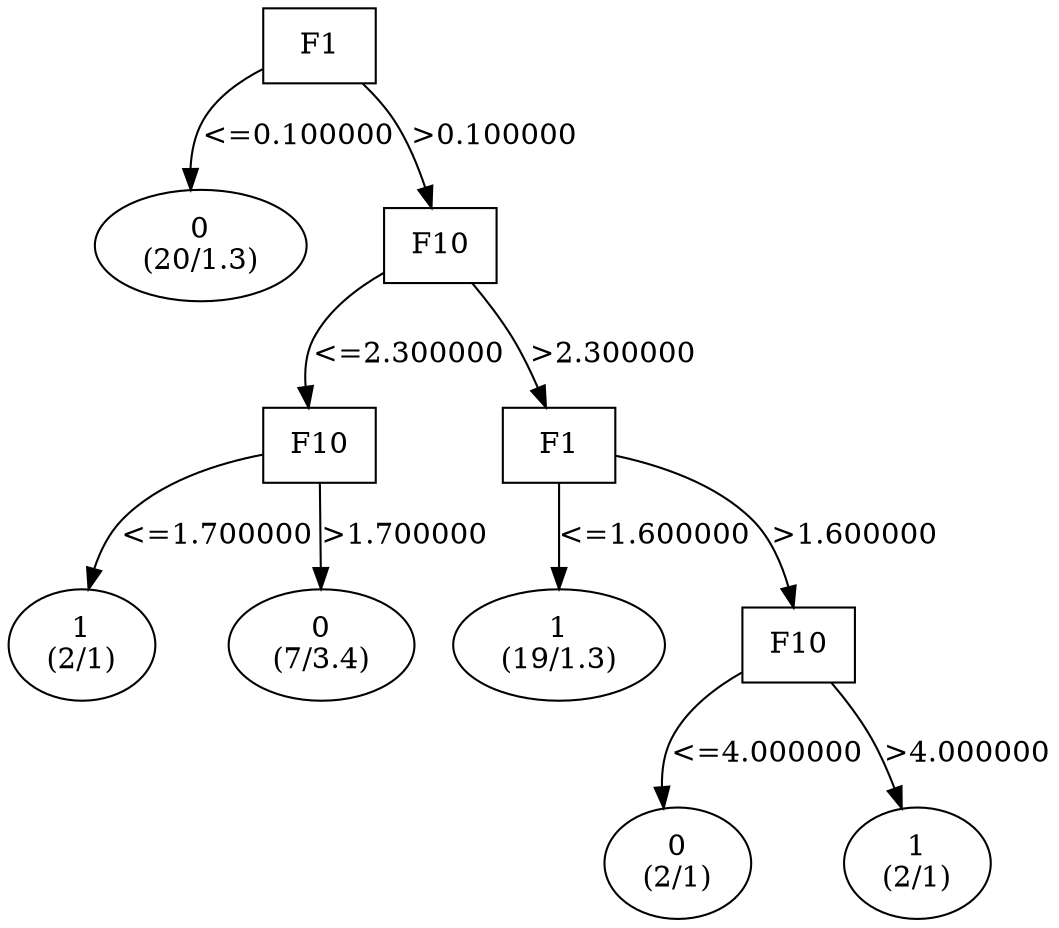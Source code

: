 digraph YaDT {
n0 [ shape=box, label="F1\n"]
n0 -> n1 [label="<=0.100000"]
n1 [ shape=ellipse, label="0\n(20/1.3)"]
n0 -> n2 [label=">0.100000"]
n2 [ shape=box, label="F10\n"]
n2 -> n3 [label="<=2.300000"]
n3 [ shape=box, label="F10\n"]
n3 -> n4 [label="<=1.700000"]
n4 [ shape=ellipse, label="1\n(2/1)"]
n3 -> n5 [label=">1.700000"]
n5 [ shape=ellipse, label="0\n(7/3.4)"]
n2 -> n7 [label=">2.300000"]
n7 [ shape=box, label="F1\n"]
n7 -> n8 [label="<=1.600000"]
n8 [ shape=ellipse, label="1\n(19/1.3)"]
n7 -> n9 [label=">1.600000"]
n9 [ shape=box, label="F10\n"]
n9 -> n10 [label="<=4.000000"]
n10 [ shape=ellipse, label="0\n(2/1)"]
n9 -> n11 [label=">4.000000"]
n11 [ shape=ellipse, label="1\n(2/1)"]
}
